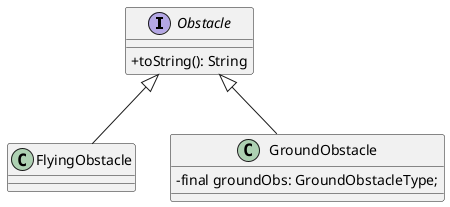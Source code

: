 @startuml
skinparam classAttributeIconSize 0

interface Obstacle {
    +toString(): String

}

class FlyingObstacle{}

class GroundObstacle{
  -final groundObs: GroundObstacleType;
}


Obstacle <|-- FlyingObstacle

Obstacle <|-- GroundObstacle




@enduml
